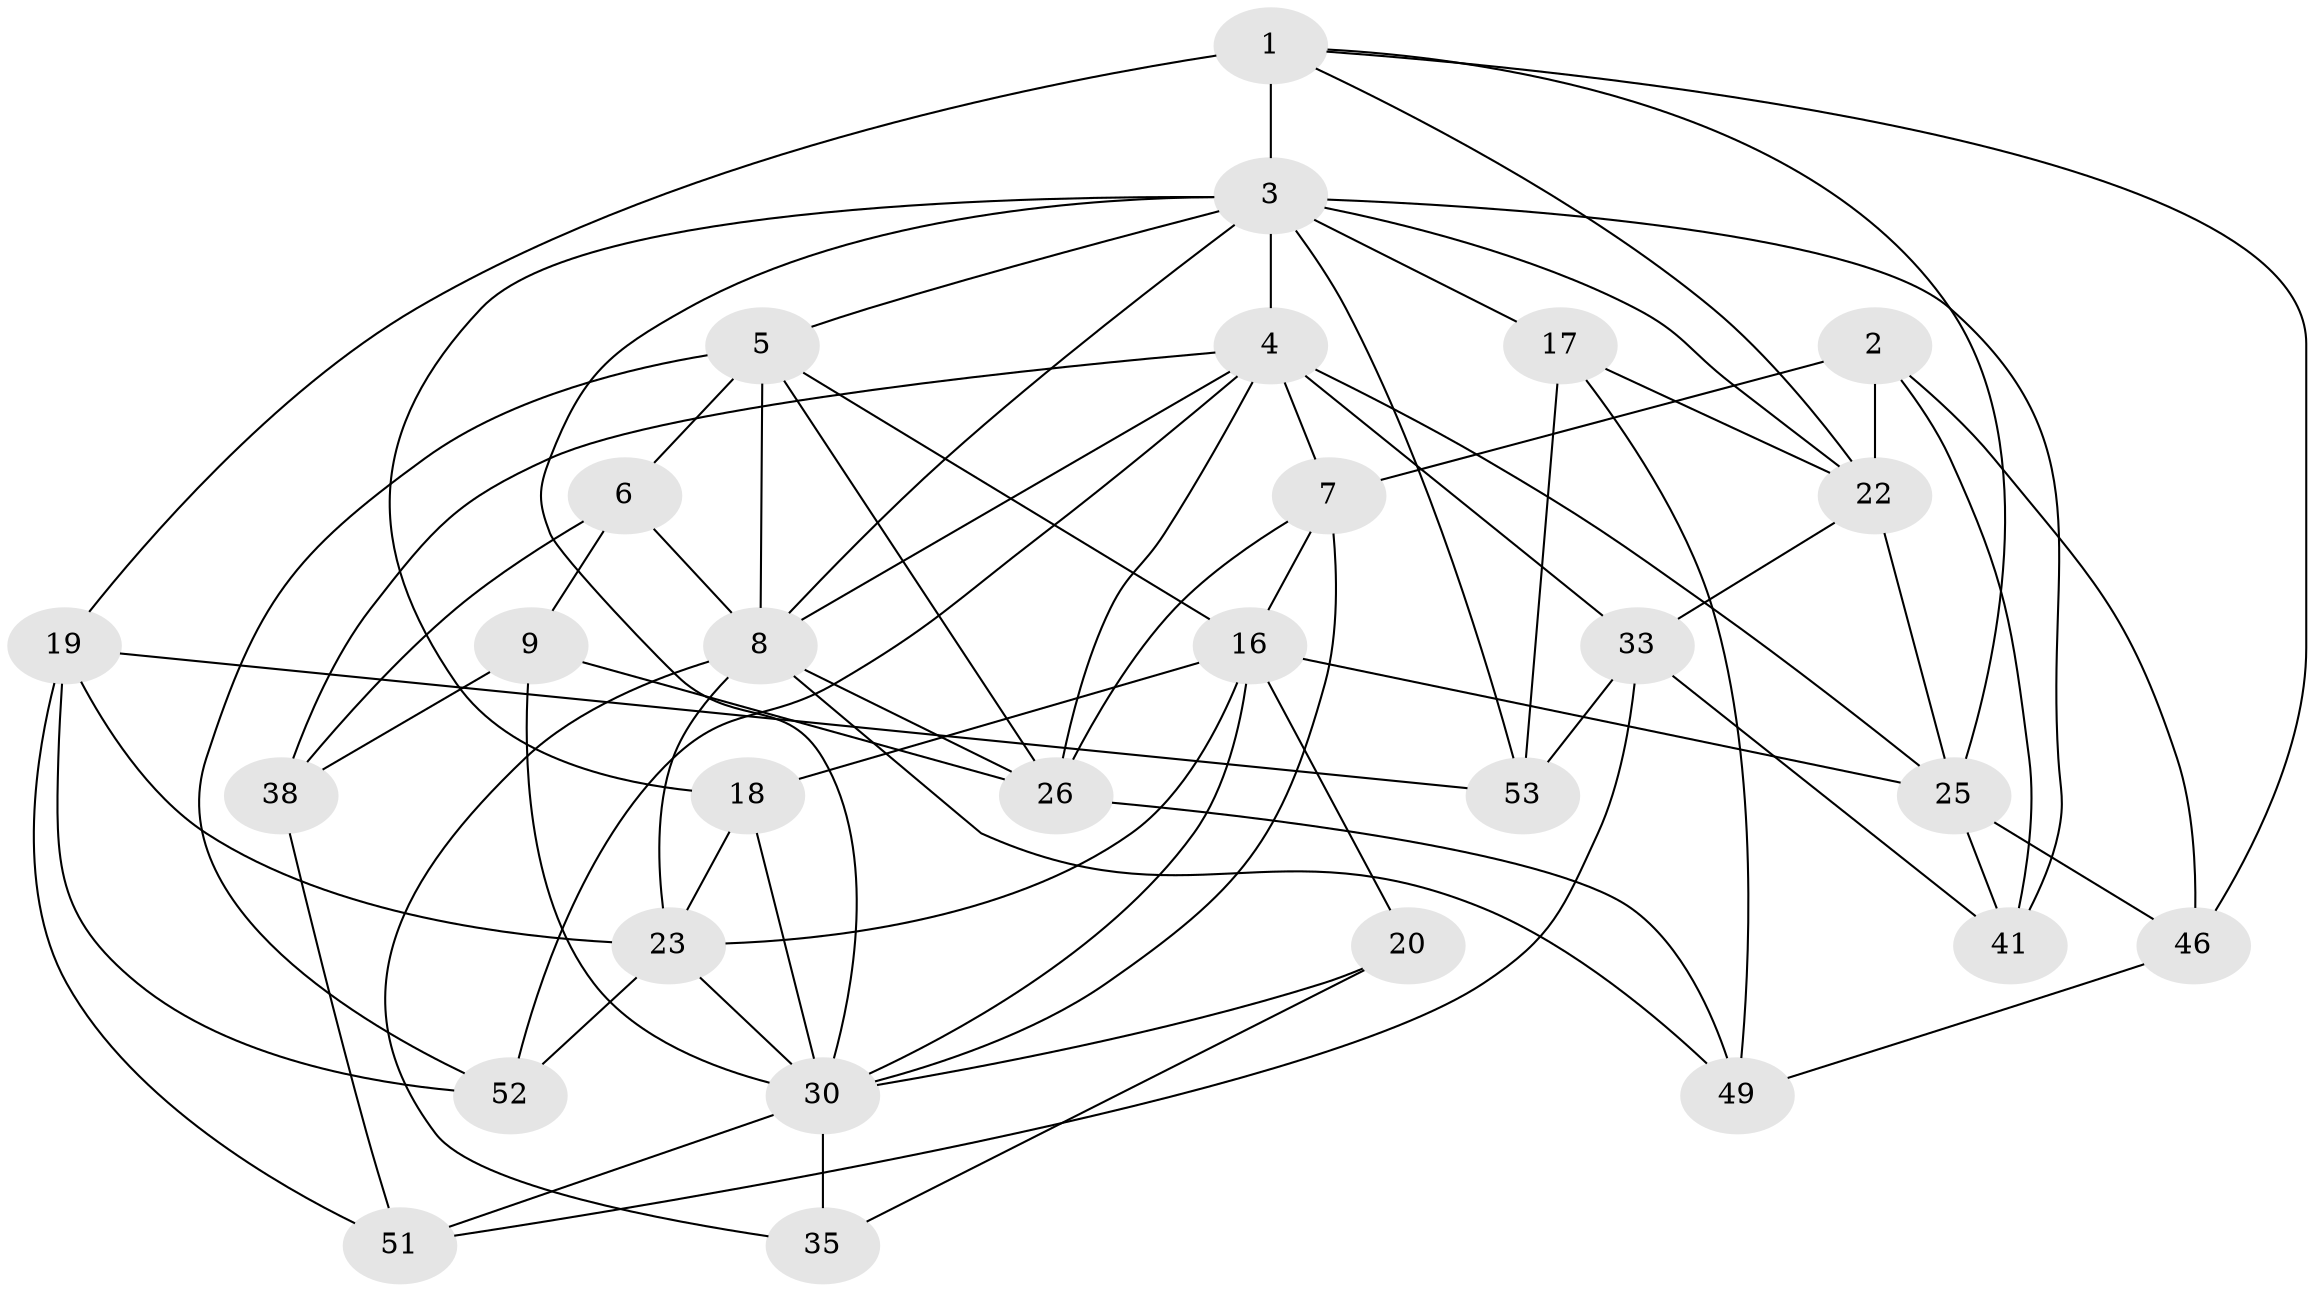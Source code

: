 // original degree distribution, {4: 1.0}
// Generated by graph-tools (version 1.1) at 2025/16/03/09/25 04:16:34]
// undirected, 28 vertices, 73 edges
graph export_dot {
graph [start="1"]
  node [color=gray90,style=filled];
  1 [super="+32"];
  2;
  3 [super="+24+27+10+12"];
  4 [super="+15+36"];
  5 [super="+55"];
  6;
  7 [super="+14"];
  8 [super="+21+40"];
  9;
  16 [super="+29+37"];
  17;
  18;
  19 [super="+45"];
  20;
  22 [super="+31"];
  23 [super="+50"];
  25 [super="+54"];
  26 [super="+39"];
  30 [super="+34+47"];
  33 [super="+43"];
  35;
  38;
  41;
  46;
  49;
  51;
  52;
  53;
  1 -- 19 [weight=2];
  1 -- 3 [weight=3];
  1 -- 22;
  1 -- 46;
  1 -- 25;
  2 -- 7;
  2 -- 46;
  2 -- 41;
  2 -- 22;
  3 -- 22;
  3 -- 30;
  3 -- 4 [weight=2];
  3 -- 5;
  3 -- 8 [weight=2];
  3 -- 41;
  3 -- 17;
  3 -- 18;
  3 -- 53;
  4 -- 25;
  4 -- 38;
  4 -- 33 [weight=2];
  4 -- 52;
  4 -- 7;
  4 -- 8;
  4 -- 26;
  5 -- 16;
  5 -- 52;
  5 -- 6;
  5 -- 26;
  5 -- 8;
  6 -- 38;
  6 -- 9;
  6 -- 8;
  7 -- 26 [weight=2];
  7 -- 16;
  7 -- 30;
  8 -- 49;
  8 -- 26 [weight=2];
  8 -- 23;
  8 -- 35;
  9 -- 38;
  9 -- 30;
  9 -- 26;
  16 -- 18;
  16 -- 20 [weight=2];
  16 -- 30;
  16 -- 23;
  16 -- 25;
  17 -- 22;
  17 -- 53;
  17 -- 49;
  18 -- 30;
  18 -- 23;
  19 -- 52;
  19 -- 51;
  19 -- 53;
  19 -- 23;
  20 -- 35;
  20 -- 30;
  22 -- 25;
  22 -- 33;
  23 -- 30;
  23 -- 52;
  25 -- 41;
  25 -- 46;
  26 -- 49;
  30 -- 51;
  30 -- 35 [weight=2];
  33 -- 51;
  33 -- 53;
  33 -- 41;
  38 -- 51;
  46 -- 49;
}
